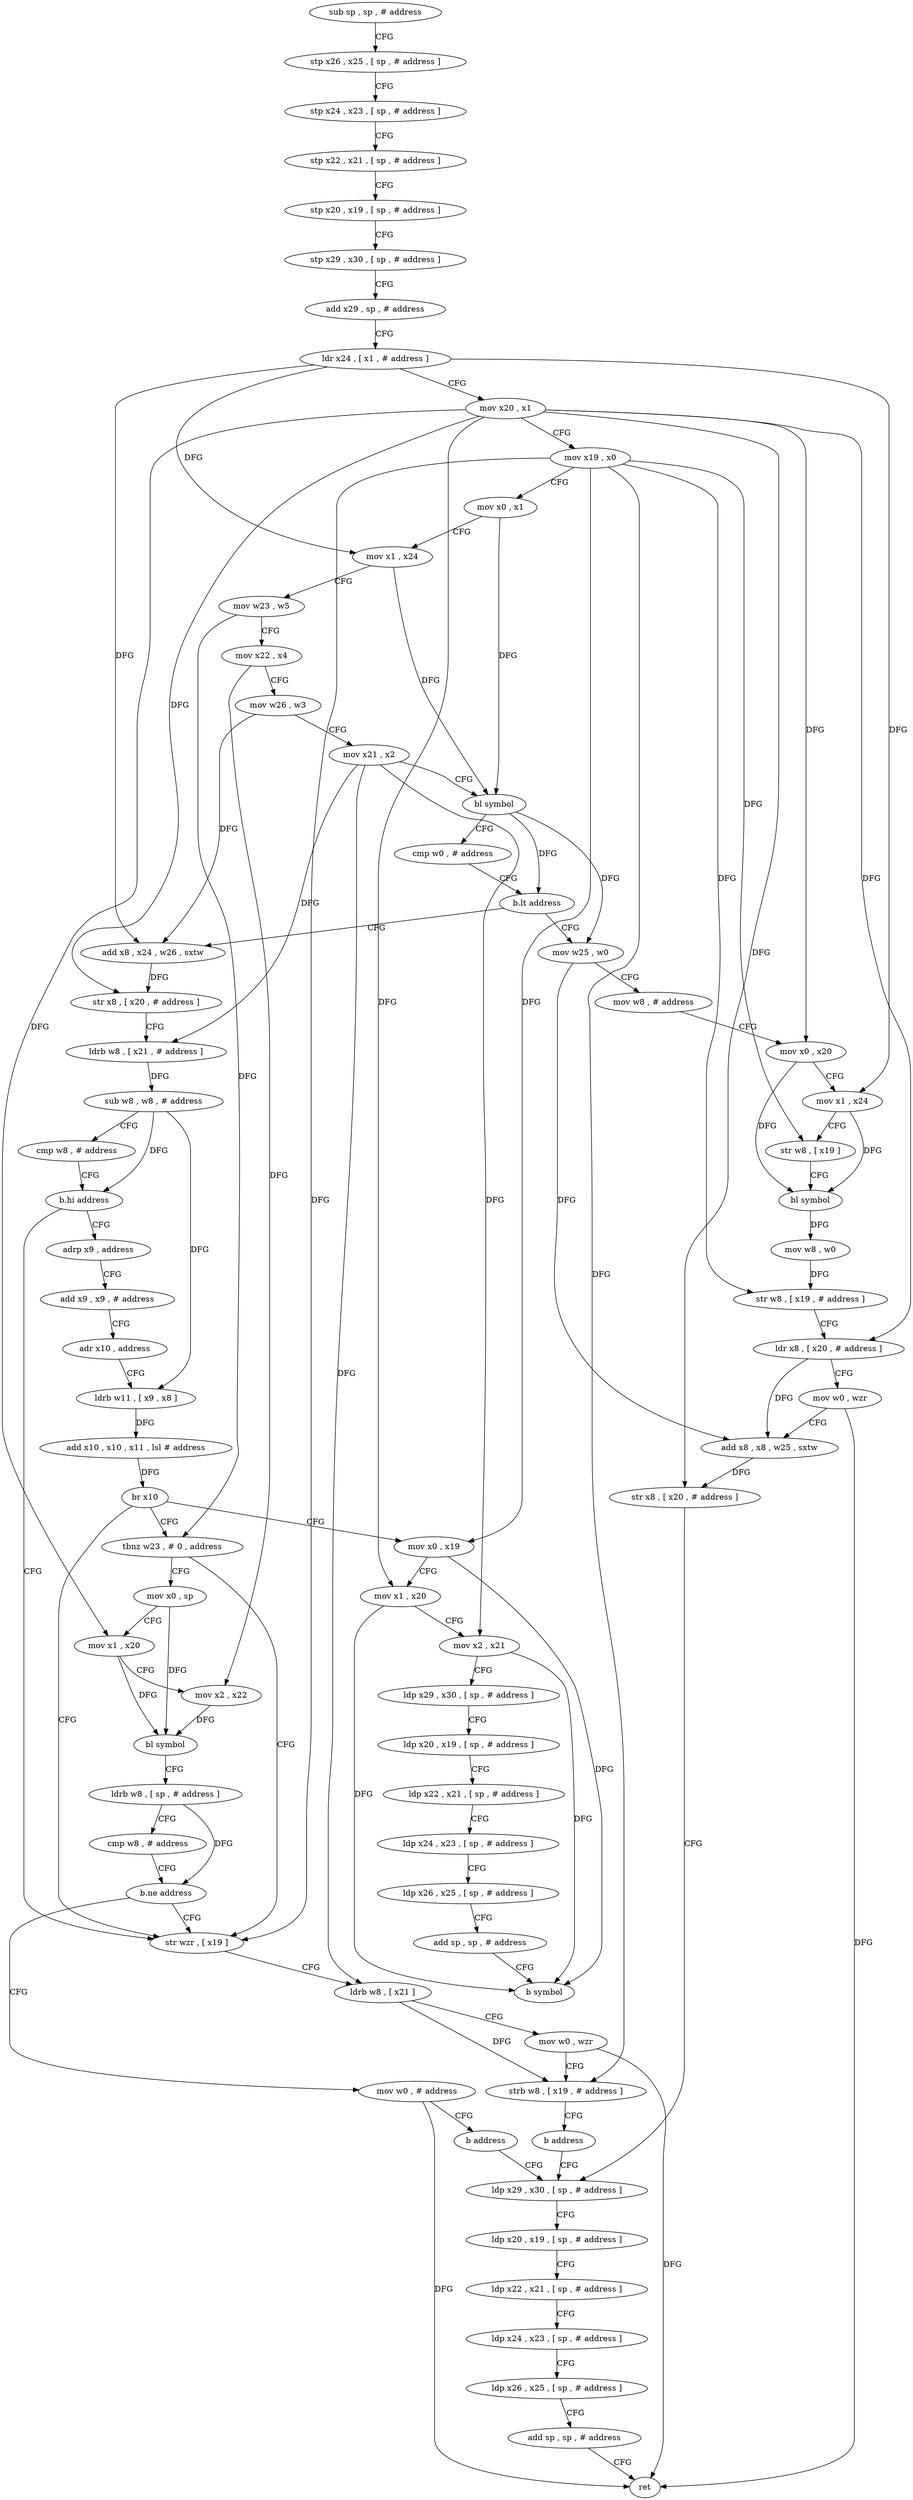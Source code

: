 digraph "func" {
"4233352" [label = "sub sp , sp , # address" ]
"4233356" [label = "stp x26 , x25 , [ sp , # address ]" ]
"4233360" [label = "stp x24 , x23 , [ sp , # address ]" ]
"4233364" [label = "stp x22 , x21 , [ sp , # address ]" ]
"4233368" [label = "stp x20 , x19 , [ sp , # address ]" ]
"4233372" [label = "stp x29 , x30 , [ sp , # address ]" ]
"4233376" [label = "add x29 , sp , # address" ]
"4233380" [label = "ldr x24 , [ x1 , # address ]" ]
"4233384" [label = "mov x20 , x1" ]
"4233388" [label = "mov x19 , x0" ]
"4233392" [label = "mov x0 , x1" ]
"4233396" [label = "mov x1 , x24" ]
"4233400" [label = "mov w23 , w5" ]
"4233404" [label = "mov x22 , x4" ]
"4233408" [label = "mov w26 , w3" ]
"4233412" [label = "mov x21 , x2" ]
"4233416" [label = "bl symbol" ]
"4233420" [label = "cmp w0 , # address" ]
"4233424" [label = "b.lt address" ]
"4233504" [label = "add x8 , x24 , w26 , sxtw" ]
"4233428" [label = "mov w25 , w0" ]
"4233508" [label = "str x8 , [ x20 , # address ]" ]
"4233512" [label = "ldrb w8 , [ x21 , # address ]" ]
"4233516" [label = "sub w8 , w8 , # address" ]
"4233520" [label = "cmp w8 , # address" ]
"4233524" [label = "b.hi address" ]
"4233624" [label = "str wzr , [ x19 ]" ]
"4233528" [label = "adrp x9 , address" ]
"4233432" [label = "mov w8 , # address" ]
"4233436" [label = "mov x0 , x20" ]
"4233440" [label = "mov x1 , x24" ]
"4233444" [label = "str w8 , [ x19 ]" ]
"4233448" [label = "bl symbol" ]
"4233452" [label = "mov w8 , w0" ]
"4233456" [label = "str w8 , [ x19 , # address ]" ]
"4233460" [label = "ldr x8 , [ x20 , # address ]" ]
"4233464" [label = "mov w0 , wzr" ]
"4233468" [label = "add x8 , x8 , w25 , sxtw" ]
"4233472" [label = "str x8 , [ x20 , # address ]" ]
"4233476" [label = "ldp x29 , x30 , [ sp , # address ]" ]
"4233628" [label = "ldrb w8 , [ x21 ]" ]
"4233632" [label = "mov w0 , wzr" ]
"4233636" [label = "strb w8 , [ x19 , # address ]" ]
"4233640" [label = "b address" ]
"4233532" [label = "add x9 , x9 , # address" ]
"4233536" [label = "adr x10 , address" ]
"4233540" [label = "ldrb w11 , [ x9 , x8 ]" ]
"4233544" [label = "add x10 , x10 , x11 , lsl # address" ]
"4233548" [label = "br x10" ]
"4233552" [label = "mov x0 , x19" ]
"4233592" [label = "tbnz w23 , # 0 , address" ]
"4233480" [label = "ldp x20 , x19 , [ sp , # address ]" ]
"4233484" [label = "ldp x22 , x21 , [ sp , # address ]" ]
"4233488" [label = "ldp x24 , x23 , [ sp , # address ]" ]
"4233492" [label = "ldp x26 , x25 , [ sp , # address ]" ]
"4233496" [label = "add sp , sp , # address" ]
"4233500" [label = "ret" ]
"4233556" [label = "mov x1 , x20" ]
"4233560" [label = "mov x2 , x21" ]
"4233564" [label = "ldp x29 , x30 , [ sp , # address ]" ]
"4233568" [label = "ldp x20 , x19 , [ sp , # address ]" ]
"4233572" [label = "ldp x22 , x21 , [ sp , # address ]" ]
"4233576" [label = "ldp x24 , x23 , [ sp , # address ]" ]
"4233580" [label = "ldp x26 , x25 , [ sp , # address ]" ]
"4233584" [label = "add sp , sp , # address" ]
"4233588" [label = "b symbol" ]
"4233596" [label = "mov x0 , sp" ]
"4233600" [label = "mov x1 , x20" ]
"4233604" [label = "mov x2 , x22" ]
"4233608" [label = "bl symbol" ]
"4233612" [label = "ldrb w8 , [ sp , # address ]" ]
"4233616" [label = "cmp w8 , # address" ]
"4233620" [label = "b.ne address" ]
"4233644" [label = "mov w0 , # address" ]
"4233648" [label = "b address" ]
"4233352" -> "4233356" [ label = "CFG" ]
"4233356" -> "4233360" [ label = "CFG" ]
"4233360" -> "4233364" [ label = "CFG" ]
"4233364" -> "4233368" [ label = "CFG" ]
"4233368" -> "4233372" [ label = "CFG" ]
"4233372" -> "4233376" [ label = "CFG" ]
"4233376" -> "4233380" [ label = "CFG" ]
"4233380" -> "4233384" [ label = "CFG" ]
"4233380" -> "4233396" [ label = "DFG" ]
"4233380" -> "4233504" [ label = "DFG" ]
"4233380" -> "4233440" [ label = "DFG" ]
"4233384" -> "4233388" [ label = "CFG" ]
"4233384" -> "4233508" [ label = "DFG" ]
"4233384" -> "4233436" [ label = "DFG" ]
"4233384" -> "4233460" [ label = "DFG" ]
"4233384" -> "4233472" [ label = "DFG" ]
"4233384" -> "4233556" [ label = "DFG" ]
"4233384" -> "4233600" [ label = "DFG" ]
"4233388" -> "4233392" [ label = "CFG" ]
"4233388" -> "4233444" [ label = "DFG" ]
"4233388" -> "4233456" [ label = "DFG" ]
"4233388" -> "4233624" [ label = "DFG" ]
"4233388" -> "4233636" [ label = "DFG" ]
"4233388" -> "4233552" [ label = "DFG" ]
"4233392" -> "4233396" [ label = "CFG" ]
"4233392" -> "4233416" [ label = "DFG" ]
"4233396" -> "4233400" [ label = "CFG" ]
"4233396" -> "4233416" [ label = "DFG" ]
"4233400" -> "4233404" [ label = "CFG" ]
"4233400" -> "4233592" [ label = "DFG" ]
"4233404" -> "4233408" [ label = "CFG" ]
"4233404" -> "4233604" [ label = "DFG" ]
"4233408" -> "4233412" [ label = "CFG" ]
"4233408" -> "4233504" [ label = "DFG" ]
"4233412" -> "4233416" [ label = "CFG" ]
"4233412" -> "4233512" [ label = "DFG" ]
"4233412" -> "4233628" [ label = "DFG" ]
"4233412" -> "4233560" [ label = "DFG" ]
"4233416" -> "4233420" [ label = "CFG" ]
"4233416" -> "4233424" [ label = "DFG" ]
"4233416" -> "4233428" [ label = "DFG" ]
"4233420" -> "4233424" [ label = "CFG" ]
"4233424" -> "4233504" [ label = "CFG" ]
"4233424" -> "4233428" [ label = "CFG" ]
"4233504" -> "4233508" [ label = "DFG" ]
"4233428" -> "4233432" [ label = "CFG" ]
"4233428" -> "4233468" [ label = "DFG" ]
"4233508" -> "4233512" [ label = "CFG" ]
"4233512" -> "4233516" [ label = "DFG" ]
"4233516" -> "4233520" [ label = "CFG" ]
"4233516" -> "4233524" [ label = "DFG" ]
"4233516" -> "4233540" [ label = "DFG" ]
"4233520" -> "4233524" [ label = "CFG" ]
"4233524" -> "4233624" [ label = "CFG" ]
"4233524" -> "4233528" [ label = "CFG" ]
"4233624" -> "4233628" [ label = "CFG" ]
"4233528" -> "4233532" [ label = "CFG" ]
"4233432" -> "4233436" [ label = "CFG" ]
"4233436" -> "4233440" [ label = "CFG" ]
"4233436" -> "4233448" [ label = "DFG" ]
"4233440" -> "4233444" [ label = "CFG" ]
"4233440" -> "4233448" [ label = "DFG" ]
"4233444" -> "4233448" [ label = "CFG" ]
"4233448" -> "4233452" [ label = "DFG" ]
"4233452" -> "4233456" [ label = "DFG" ]
"4233456" -> "4233460" [ label = "CFG" ]
"4233460" -> "4233464" [ label = "CFG" ]
"4233460" -> "4233468" [ label = "DFG" ]
"4233464" -> "4233468" [ label = "CFG" ]
"4233464" -> "4233500" [ label = "DFG" ]
"4233468" -> "4233472" [ label = "DFG" ]
"4233472" -> "4233476" [ label = "CFG" ]
"4233476" -> "4233480" [ label = "CFG" ]
"4233628" -> "4233632" [ label = "CFG" ]
"4233628" -> "4233636" [ label = "DFG" ]
"4233632" -> "4233636" [ label = "CFG" ]
"4233632" -> "4233500" [ label = "DFG" ]
"4233636" -> "4233640" [ label = "CFG" ]
"4233640" -> "4233476" [ label = "CFG" ]
"4233532" -> "4233536" [ label = "CFG" ]
"4233536" -> "4233540" [ label = "CFG" ]
"4233540" -> "4233544" [ label = "DFG" ]
"4233544" -> "4233548" [ label = "DFG" ]
"4233548" -> "4233552" [ label = "CFG" ]
"4233548" -> "4233592" [ label = "CFG" ]
"4233548" -> "4233624" [ label = "CFG" ]
"4233552" -> "4233556" [ label = "CFG" ]
"4233552" -> "4233588" [ label = "DFG" ]
"4233592" -> "4233624" [ label = "CFG" ]
"4233592" -> "4233596" [ label = "CFG" ]
"4233480" -> "4233484" [ label = "CFG" ]
"4233484" -> "4233488" [ label = "CFG" ]
"4233488" -> "4233492" [ label = "CFG" ]
"4233492" -> "4233496" [ label = "CFG" ]
"4233496" -> "4233500" [ label = "CFG" ]
"4233556" -> "4233560" [ label = "CFG" ]
"4233556" -> "4233588" [ label = "DFG" ]
"4233560" -> "4233564" [ label = "CFG" ]
"4233560" -> "4233588" [ label = "DFG" ]
"4233564" -> "4233568" [ label = "CFG" ]
"4233568" -> "4233572" [ label = "CFG" ]
"4233572" -> "4233576" [ label = "CFG" ]
"4233576" -> "4233580" [ label = "CFG" ]
"4233580" -> "4233584" [ label = "CFG" ]
"4233584" -> "4233588" [ label = "CFG" ]
"4233596" -> "4233600" [ label = "CFG" ]
"4233596" -> "4233608" [ label = "DFG" ]
"4233600" -> "4233604" [ label = "CFG" ]
"4233600" -> "4233608" [ label = "DFG" ]
"4233604" -> "4233608" [ label = "DFG" ]
"4233608" -> "4233612" [ label = "CFG" ]
"4233612" -> "4233616" [ label = "CFG" ]
"4233612" -> "4233620" [ label = "DFG" ]
"4233616" -> "4233620" [ label = "CFG" ]
"4233620" -> "4233644" [ label = "CFG" ]
"4233620" -> "4233624" [ label = "CFG" ]
"4233644" -> "4233648" [ label = "CFG" ]
"4233644" -> "4233500" [ label = "DFG" ]
"4233648" -> "4233476" [ label = "CFG" ]
}
